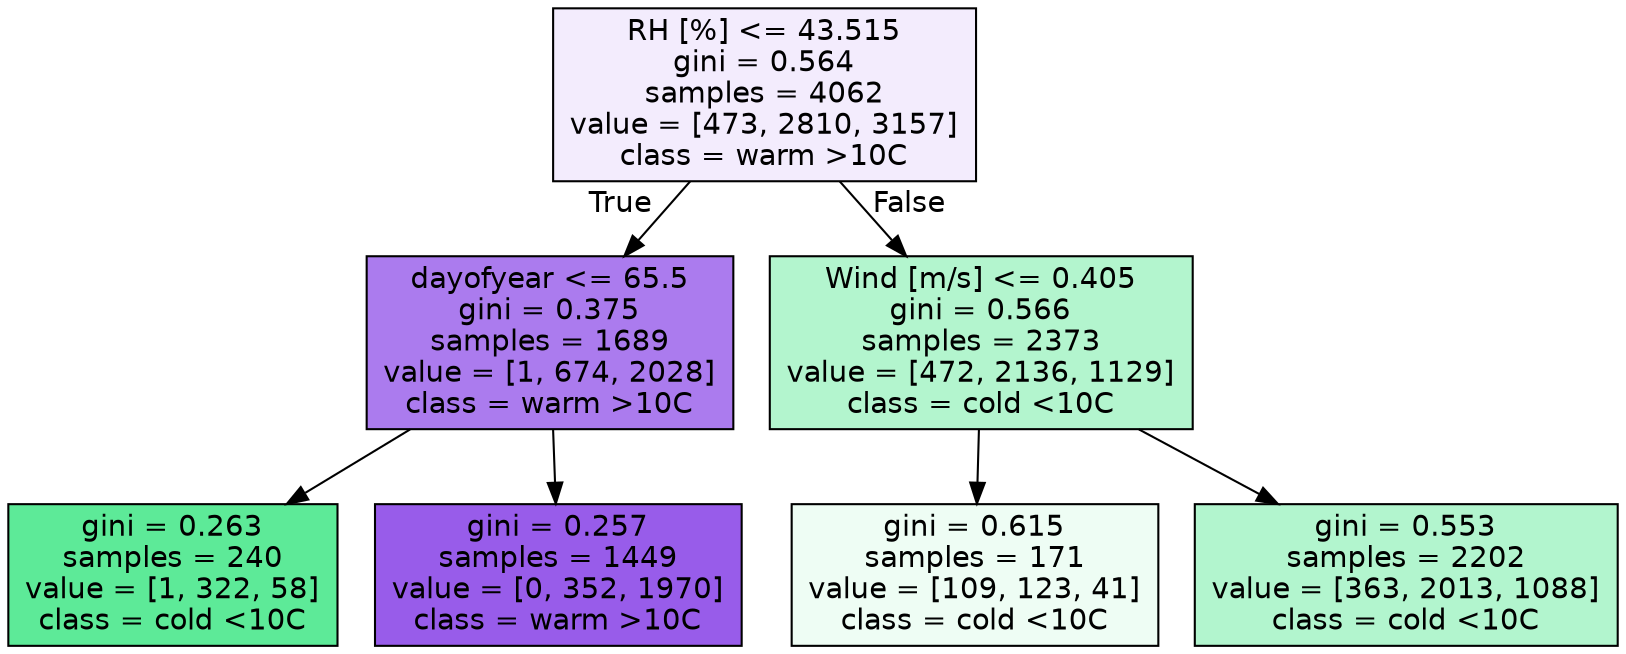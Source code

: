 digraph Tree {
node [shape=box, style="filled", color="black", fontname="helvetica"] ;
edge [fontname="helvetica"] ;
0 [label="RH [%] <= 43.515\ngini = 0.564\nsamples = 4062\nvalue = [473, 2810, 3157]\nclass = warm >10C", fillcolor="#f3ecfd"] ;
1 [label="dayofyear <= 65.5\ngini = 0.375\nsamples = 1689\nvalue = [1, 674, 2028]\nclass = warm >10C", fillcolor="#ab7bee"] ;
0 -> 1 [labeldistance=2.5, labelangle=45, headlabel="True"] ;
2 [label="gini = 0.263\nsamples = 240\nvalue = [1, 322, 58]\nclass = cold <10C", fillcolor="#5dea98"] ;
1 -> 2 ;
3 [label="gini = 0.257\nsamples = 1449\nvalue = [0, 352, 1970]\nclass = warm >10C", fillcolor="#985cea"] ;
1 -> 3 ;
4 [label="Wind [m/s] <= 0.405\ngini = 0.566\nsamples = 2373\nvalue = [472, 2136, 1129]\nclass = cold <10C", fillcolor="#b3f5ce"] ;
0 -> 4 [labeldistance=2.5, labelangle=-45, headlabel="False"] ;
5 [label="gini = 0.615\nsamples = 171\nvalue = [109, 123, 41]\nclass = cold <10C", fillcolor="#eefdf4"] ;
4 -> 5 ;
6 [label="gini = 0.553\nsamples = 2202\nvalue = [363, 2013, 1088]\nclass = cold <10C", fillcolor="#b2f5ce"] ;
4 -> 6 ;
}